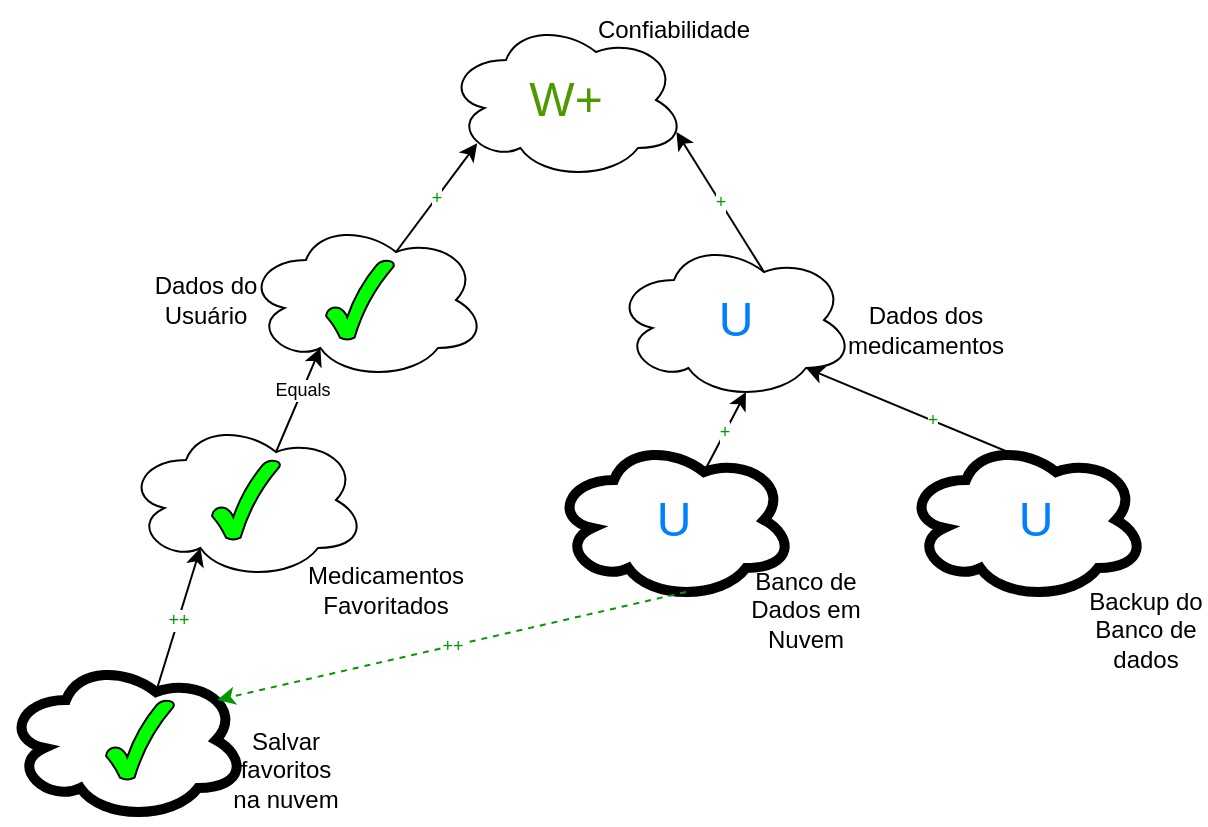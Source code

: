 <mxfile version="17.0.0" type="device"><diagram id="XIq4rgnl1W95J53UPDsT" name="Page-1"><mxGraphModel dx="1108" dy="429" grid="1" gridSize="10" guides="1" tooltips="1" connect="1" arrows="1" fold="1" page="1" pageScale="1" pageWidth="827" pageHeight="1169" math="0" shadow="0"><root><mxCell id="0"/><mxCell id="1" parent="0"/><mxCell id="TXwPU-Px1VJuJtqRc08--1" value="" style="ellipse;shape=cloud;whiteSpace=wrap;html=1;imageBorder=none;" parent="1" vertex="1"><mxGeometry x="330" y="20" width="120" height="80" as="geometry"/></mxCell><mxCell id="TXwPU-Px1VJuJtqRc08--2" value="Confiabilidade" style="text;html=1;strokeColor=none;fillColor=none;align=center;verticalAlign=middle;whiteSpace=wrap;rounded=0;" parent="1" vertex="1"><mxGeometry x="414" y="10" width="60" height="30" as="geometry"/></mxCell><mxCell id="TXwPU-Px1VJuJtqRc08--5" value="" style="group" parent="1" vertex="1" connectable="0"><mxGeometry x="180" y="120" width="170" height="80" as="geometry"/></mxCell><mxCell id="TXwPU-Px1VJuJtqRc08--3" value="" style="ellipse;shape=cloud;whiteSpace=wrap;html=1;imageBorder=none;" parent="TXwPU-Px1VJuJtqRc08--5" vertex="1"><mxGeometry x="50" width="120" height="80" as="geometry"/></mxCell><mxCell id="TXwPU-Px1VJuJtqRc08--4" value="Dados do Usuário" style="text;html=1;strokeColor=none;fillColor=none;align=center;verticalAlign=middle;whiteSpace=wrap;rounded=0;" parent="TXwPU-Px1VJuJtqRc08--5" vertex="1"><mxGeometry y="25" width="60" height="30" as="geometry"/></mxCell><mxCell id="OWRsnhCPWRYFTPBpMYi2-3" value="" style="verticalLabelPosition=bottom;verticalAlign=top;html=1;shape=mxgraph.basic.tick;labelBackgroundColor=none;fontSize=9;fontColor=#000000;strokeColor=#000000;fillColor=#00FF00;" vertex="1" parent="TXwPU-Px1VJuJtqRc08--5"><mxGeometry x="90" y="20" width="34" height="40" as="geometry"/></mxCell><mxCell id="TXwPU-Px1VJuJtqRc08--6" value="" style="ellipse;shape=cloud;whiteSpace=wrap;html=1;imageBorder=none;" parent="1" vertex="1"><mxGeometry x="170" y="220" width="120" height="80" as="geometry"/></mxCell><mxCell id="TXwPU-Px1VJuJtqRc08--7" value="Medicamentos Favoritados" style="text;html=1;strokeColor=none;fillColor=none;align=center;verticalAlign=middle;whiteSpace=wrap;rounded=0;" parent="1" vertex="1"><mxGeometry x="270" y="290" width="60" height="30" as="geometry"/></mxCell><mxCell id="TXwPU-Px1VJuJtqRc08--8" value="" style="ellipse;shape=cloud;whiteSpace=wrap;html=1;strokeColor=#000000;strokeWidth=5;" parent="1" vertex="1"><mxGeometry x="110" y="340" width="120" height="80" as="geometry"/></mxCell><mxCell id="TXwPU-Px1VJuJtqRc08--9" value="Salvar favoritos na nuvem" style="text;html=1;strokeColor=none;fillColor=none;align=center;verticalAlign=middle;whiteSpace=wrap;rounded=0;" parent="1" vertex="1"><mxGeometry x="220" y="380" width="60" height="30" as="geometry"/></mxCell><mxCell id="TXwPU-Px1VJuJtqRc08--10" value="" style="ellipse;shape=cloud;whiteSpace=wrap;html=1;strokeColor=#000000;strokeWidth=5;" parent="1" vertex="1"><mxGeometry x="384" y="230" width="120" height="80" as="geometry"/></mxCell><mxCell id="TXwPU-Px1VJuJtqRc08--11" value="" style="ellipse;shape=cloud;whiteSpace=wrap;html=1;imageBorder=none;" parent="1" vertex="1"><mxGeometry x="414" y="130" width="120" height="80" as="geometry"/></mxCell><mxCell id="TXwPU-Px1VJuJtqRc08--12" value="Dados dos medicamentos" style="text;html=1;strokeColor=none;fillColor=none;align=center;verticalAlign=middle;whiteSpace=wrap;rounded=0;" parent="1" vertex="1"><mxGeometry x="540" y="160" width="60" height="30" as="geometry"/></mxCell><mxCell id="TXwPU-Px1VJuJtqRc08--15" value="Banco de Dados em Nuvem" style="text;html=1;strokeColor=none;fillColor=none;align=center;verticalAlign=middle;whiteSpace=wrap;rounded=0;" parent="1" vertex="1"><mxGeometry x="480" y="300" width="60" height="30" as="geometry"/></mxCell><mxCell id="TXwPU-Px1VJuJtqRc08--16" value="" style="ellipse;shape=cloud;whiteSpace=wrap;html=1;strokeColor=#000000;strokeWidth=5;" parent="1" vertex="1"><mxGeometry x="560" y="230" width="120" height="80" as="geometry"/></mxCell><mxCell id="TXwPU-Px1VJuJtqRc08--17" value="Backup do Banco de dados" style="text;html=1;strokeColor=none;fillColor=none;align=center;verticalAlign=middle;whiteSpace=wrap;rounded=0;" parent="1" vertex="1"><mxGeometry x="650" y="310" width="60" height="30" as="geometry"/></mxCell><mxCell id="TXwPU-Px1VJuJtqRc08--18" value="&lt;font color=&quot;#009900&quot;&gt;+&lt;/font&gt;" style="endArrow=classic;html=1;rounded=0;fontSize=9;fontColor=#000000;entryX=0.13;entryY=0.77;entryDx=0;entryDy=0;entryPerimeter=0;exitX=0.625;exitY=0.2;exitDx=0;exitDy=0;exitPerimeter=0;" parent="1" source="TXwPU-Px1VJuJtqRc08--3" target="TXwPU-Px1VJuJtqRc08--1" edge="1"><mxGeometry relative="1" as="geometry"><mxPoint x="110" y="-100" as="sourcePoint"/><mxPoint x="470" y="140" as="targetPoint"/></mxGeometry></mxCell><mxCell id="TXwPU-Px1VJuJtqRc08--19" value="&lt;font color=&quot;#009900&quot;&gt;+&lt;/font&gt;" style="endArrow=classic;html=1;rounded=0;fontSize=9;fontColor=#000000;exitX=0.625;exitY=0.2;exitDx=0;exitDy=0;exitPerimeter=0;entryX=0.96;entryY=0.7;entryDx=0;entryDy=0;entryPerimeter=0;" parent="1" source="TXwPU-Px1VJuJtqRc08--11" target="TXwPU-Px1VJuJtqRc08--1" edge="1"><mxGeometry relative="1" as="geometry"><mxPoint x="474" y="30" as="sourcePoint"/><mxPoint x="474" y="30" as="targetPoint"/></mxGeometry></mxCell><mxCell id="TXwPU-Px1VJuJtqRc08--20" value="&lt;font style=&quot;font-size: 9px&quot;&gt;Equals&lt;/font&gt;" style="endArrow=classic;html=1;rounded=0;fontSize=9;fontColor=#000000;exitX=0.625;exitY=0.2;exitDx=0;exitDy=0;exitPerimeter=0;entryX=0.31;entryY=0.8;entryDx=0;entryDy=0;entryPerimeter=0;" parent="1" source="TXwPU-Px1VJuJtqRc08--6" target="TXwPU-Px1VJuJtqRc08--3" edge="1"><mxGeometry x="0.2" relative="1" as="geometry"><mxPoint x="230" y="120" as="sourcePoint"/><mxPoint x="230" y="120" as="targetPoint"/><mxPoint as="offset"/></mxGeometry></mxCell><mxCell id="TXwPU-Px1VJuJtqRc08--21" value="&lt;font color=&quot;#009900&quot;&gt;++&lt;/font&gt;" style="endArrow=classic;html=1;rounded=0;fontSize=9;fontColor=#000000;exitX=0.625;exitY=0.2;exitDx=0;exitDy=0;exitPerimeter=0;entryX=0.31;entryY=0.8;entryDx=0;entryDy=0;entryPerimeter=0;" parent="1" source="TXwPU-Px1VJuJtqRc08--8" target="TXwPU-Px1VJuJtqRc08--6" edge="1"><mxGeometry relative="1" as="geometry"><mxPoint x="170" y="240" as="sourcePoint"/><mxPoint x="170" y="240" as="targetPoint"/></mxGeometry></mxCell><mxCell id="TXwPU-Px1VJuJtqRc08--23" value="&lt;font color=&quot;#009900&quot;&gt;+&lt;/font&gt;" style="endArrow=classic;html=1;rounded=0;fontSize=9;fontColor=#000000;exitX=0.625;exitY=0.2;exitDx=0;exitDy=0;exitPerimeter=0;entryX=0.55;entryY=0.95;entryDx=0;entryDy=0;entryPerimeter=0;" parent="1" source="TXwPU-Px1VJuJtqRc08--10" target="TXwPU-Px1VJuJtqRc08--11" edge="1"><mxGeometry relative="1" as="geometry"><mxPoint x="444" y="130" as="sourcePoint"/><mxPoint x="444" y="130" as="targetPoint"/></mxGeometry></mxCell><mxCell id="TXwPU-Px1VJuJtqRc08--24" value="&lt;font color=&quot;#009900&quot;&gt;+&lt;/font&gt;" style="endArrow=classic;html=1;rounded=0;fontSize=9;fontColor=#000000;exitX=0.625;exitY=0.2;exitDx=0;exitDy=0;exitPerimeter=0;entryX=0.8;entryY=0.8;entryDx=0;entryDy=0;entryPerimeter=0;" parent="1" source="TXwPU-Px1VJuJtqRc08--16" target="TXwPU-Px1VJuJtqRc08--11" edge="1"><mxGeometry relative="1" as="geometry"><mxPoint x="620" y="130" as="sourcePoint"/><mxPoint x="620" y="130" as="targetPoint"/></mxGeometry></mxCell><mxCell id="TXwPU-Px1VJuJtqRc08--25" value="&lt;font color=&quot;#009900&quot;&gt;++&lt;/font&gt;" style="endArrow=classic;html=1;rounded=0;fontSize=9;fontColor=#000000;dashed=1;strokeColor=#009900;exitX=0.55;exitY=0.95;exitDx=0;exitDy=0;exitPerimeter=0;entryX=0.88;entryY=0.25;entryDx=0;entryDy=0;entryPerimeter=0;" parent="1" source="TXwPU-Px1VJuJtqRc08--10" target="TXwPU-Px1VJuJtqRc08--8" edge="1"><mxGeometry relative="1" as="geometry"><mxPoint x="444" y="310" as="sourcePoint"/><mxPoint x="444" y="410" as="targetPoint"/></mxGeometry></mxCell><mxCell id="OWRsnhCPWRYFTPBpMYi2-1" value="" style="verticalLabelPosition=bottom;verticalAlign=top;html=1;shape=mxgraph.basic.tick;labelBackgroundColor=none;fontSize=9;fontColor=#000000;strokeColor=#000000;fillColor=#00FF00;" vertex="1" parent="1"><mxGeometry x="160" y="360" width="34" height="40" as="geometry"/></mxCell><mxCell id="OWRsnhCPWRYFTPBpMYi2-2" value="" style="verticalLabelPosition=bottom;verticalAlign=top;html=1;shape=mxgraph.basic.tick;labelBackgroundColor=none;fontSize=9;fontColor=#000000;strokeColor=#000000;fillColor=#00FF00;" vertex="1" parent="1"><mxGeometry x="213" y="240" width="34" height="40" as="geometry"/></mxCell><mxCell id="OWRsnhCPWRYFTPBpMYi2-4" value="&lt;font style=&quot;font-size: 24px&quot; color=&quot;#007fff&quot;&gt;U&lt;br&gt;&lt;/font&gt;" style="text;html=1;strokeColor=none;fillColor=none;align=center;verticalAlign=middle;whiteSpace=wrap;rounded=0;labelBackgroundColor=none;fontSize=9;fontColor=#000000;" vertex="1" parent="1"><mxGeometry x="610" y="260" width="30" height="20" as="geometry"/></mxCell><mxCell id="OWRsnhCPWRYFTPBpMYi2-5" value="&lt;font style=&quot;font-size: 24px&quot; color=&quot;#007fff&quot;&gt;U&lt;br&gt;&lt;/font&gt;" style="text;html=1;strokeColor=none;fillColor=none;align=center;verticalAlign=middle;whiteSpace=wrap;rounded=0;labelBackgroundColor=none;fontSize=9;fontColor=#000000;" vertex="1" parent="1"><mxGeometry x="429" y="260" width="30" height="20" as="geometry"/></mxCell><mxCell id="OWRsnhCPWRYFTPBpMYi2-6" value="&lt;font style=&quot;font-size: 24px&quot; color=&quot;#007fff&quot;&gt;U&lt;br&gt;&lt;/font&gt;" style="text;html=1;strokeColor=none;fillColor=none;align=center;verticalAlign=middle;whiteSpace=wrap;rounded=0;labelBackgroundColor=none;fontSize=9;fontColor=#000000;" vertex="1" parent="1"><mxGeometry x="460" y="160" width="30" height="20" as="geometry"/></mxCell><mxCell id="OWRsnhCPWRYFTPBpMYi2-7" value="&lt;font style=&quot;font-size: 24px&quot; color=&quot;#4d9900&quot;&gt;W+&lt;/font&gt;" style="text;html=1;strokeColor=none;fillColor=none;align=center;verticalAlign=middle;whiteSpace=wrap;rounded=0;labelBackgroundColor=none;fontSize=9;fontColor=#000000;" vertex="1" parent="1"><mxGeometry x="375" y="50" width="30" height="20" as="geometry"/></mxCell></root></mxGraphModel></diagram></mxfile>